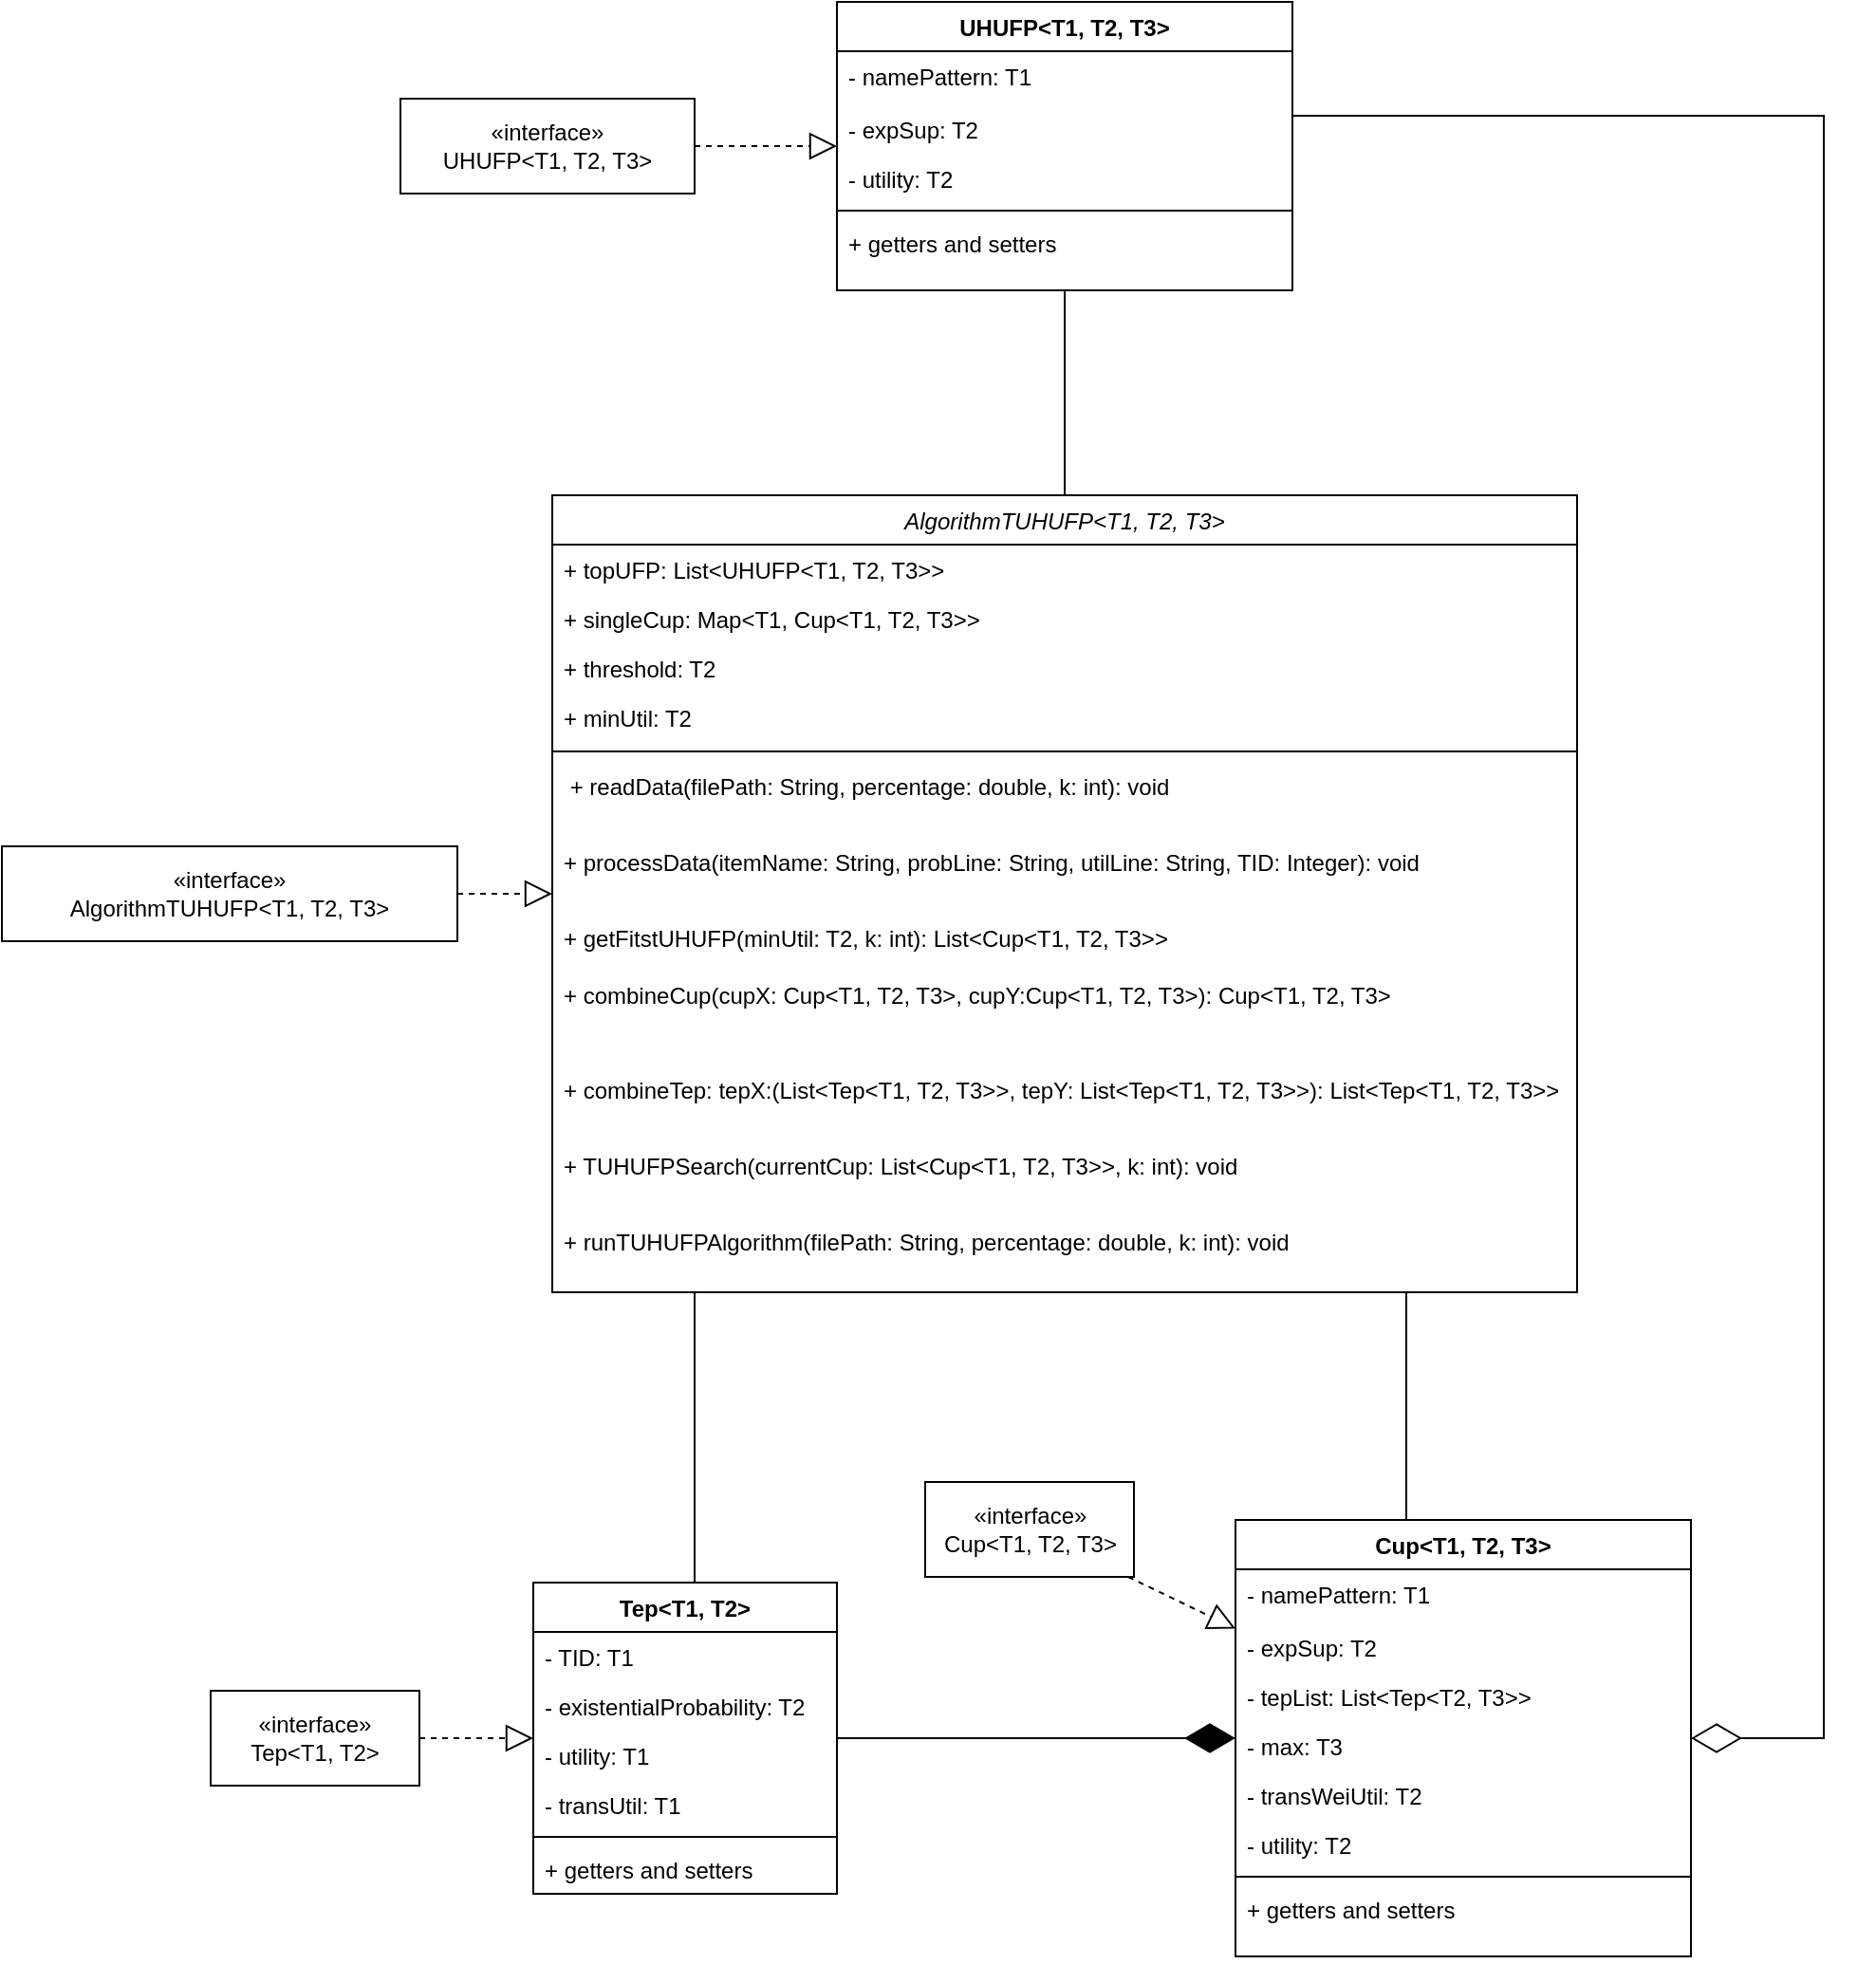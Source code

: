 <mxfile version="24.2.0" type="device">
  <diagram id="zzE5IMVFrptgevt5xRGC" name="Trang-2">
    <mxGraphModel dx="3404" dy="2111" grid="1" gridSize="10" guides="1" tooltips="1" connect="1" arrows="1" fold="1" page="1" pageScale="1" pageWidth="827" pageHeight="1169" math="0" shadow="0">
      <root>
        <mxCell id="0" />
        <mxCell id="1" parent="0" />
        <mxCell id="9r94lsXo7lPriJ6PAVSz-1" value="AlgorithmTUHUFP&amp;lt;T1, T2, T3&amp;gt;" style="swimlane;fontStyle=2;align=center;verticalAlign=top;childLayout=stackLayout;horizontal=1;startSize=26;horizontalStack=0;resizeParent=1;resizeLast=0;collapsible=1;marginBottom=0;rounded=0;shadow=0;strokeWidth=1;whiteSpace=wrap;html=1;" parent="1" vertex="1">
          <mxGeometry x="-610" y="30" width="540" height="420" as="geometry">
            <mxRectangle x="150" y="120" width="160" height="26" as="alternateBounds" />
          </mxGeometry>
        </mxCell>
        <mxCell id="9r94lsXo7lPriJ6PAVSz-2" value="+ topUFP: List&amp;lt;UHUFP&amp;lt;T1, T2, T3&amp;gt;&amp;gt;" style="text;align=left;verticalAlign=top;spacingLeft=4;spacingRight=4;overflow=hidden;rotatable=0;points=[[0,0.5],[1,0.5]];portConstraint=eastwest;whiteSpace=wrap;html=1;" parent="9r94lsXo7lPriJ6PAVSz-1" vertex="1">
          <mxGeometry y="26" width="540" height="26" as="geometry" />
        </mxCell>
        <mxCell id="9r94lsXo7lPriJ6PAVSz-3" value="+ singleCup: Map&amp;lt;T1, Cup&amp;lt;T1, T2, T3&amp;gt;&amp;gt;" style="text;align=left;verticalAlign=top;spacingLeft=4;spacingRight=4;overflow=hidden;rotatable=0;points=[[0,0.5],[1,0.5]];portConstraint=eastwest;rounded=0;shadow=0;html=1;whiteSpace=wrap;" parent="9r94lsXo7lPriJ6PAVSz-1" vertex="1">
          <mxGeometry y="52" width="540" height="26" as="geometry" />
        </mxCell>
        <mxCell id="9r94lsXo7lPriJ6PAVSz-4" value="+ threshold: T2" style="text;align=left;verticalAlign=top;spacingLeft=4;spacingRight=4;overflow=hidden;rotatable=0;points=[[0,0.5],[1,0.5]];portConstraint=eastwest;rounded=0;shadow=0;html=1;whiteSpace=wrap;" parent="9r94lsXo7lPriJ6PAVSz-1" vertex="1">
          <mxGeometry y="78" width="540" height="26" as="geometry" />
        </mxCell>
        <mxCell id="9r94lsXo7lPriJ6PAVSz-5" value="+ minUtil: T2" style="text;align=left;verticalAlign=top;spacingLeft=4;spacingRight=4;overflow=hidden;rotatable=0;points=[[0,0.5],[1,0.5]];portConstraint=eastwest;rounded=0;shadow=0;html=1;whiteSpace=wrap;" parent="9r94lsXo7lPriJ6PAVSz-1" vertex="1">
          <mxGeometry y="104" width="540" height="26" as="geometry" />
        </mxCell>
        <mxCell id="9r94lsXo7lPriJ6PAVSz-6" value="" style="line;html=1;strokeWidth=1;align=left;verticalAlign=middle;spacingTop=-1;spacingLeft=3;spacingRight=3;rotatable=0;labelPosition=right;points=[];portConstraint=eastwest;whiteSpace=wrap;" parent="9r94lsXo7lPriJ6PAVSz-1" vertex="1">
          <mxGeometry y="130" width="540" height="10" as="geometry" />
        </mxCell>
        <mxCell id="9r94lsXo7lPriJ6PAVSz-7" value=" + readData(filePath: String, percentage: double, k: int): void" style="text;strokeColor=none;fillColor=none;align=left;verticalAlign=top;spacingLeft=4;spacingRight=4;overflow=hidden;rotatable=0;points=[[0,0.5],[1,0.5]];portConstraint=eastwest;whiteSpace=wrap;html=1;" parent="9r94lsXo7lPriJ6PAVSz-1" vertex="1">
          <mxGeometry y="140" width="540" height="40" as="geometry" />
        </mxCell>
        <mxCell id="9r94lsXo7lPriJ6PAVSz-8" value="+ processData(itemName: String, probLine: String, utilLine: String, TID: Integer): void" style="text;strokeColor=none;fillColor=none;align=left;verticalAlign=top;spacingLeft=4;spacingRight=4;overflow=hidden;rotatable=0;points=[[0,0.5],[1,0.5]];portConstraint=eastwest;whiteSpace=wrap;html=1;" parent="9r94lsXo7lPriJ6PAVSz-1" vertex="1">
          <mxGeometry y="180" width="540" height="40" as="geometry" />
        </mxCell>
        <mxCell id="9r94lsXo7lPriJ6PAVSz-9" value="+ getFitstUHUFP(minUtil: T2, k: int): List&amp;lt;Cup&amp;lt;T1, T2, T3&amp;gt;&amp;gt;" style="text;strokeColor=none;fillColor=none;align=left;verticalAlign=top;spacingLeft=4;spacingRight=4;overflow=hidden;rotatable=0;points=[[0,0.5],[1,0.5]];portConstraint=eastwest;whiteSpace=wrap;html=1;" parent="9r94lsXo7lPriJ6PAVSz-1" vertex="1">
          <mxGeometry y="220" width="540" height="30" as="geometry" />
        </mxCell>
        <mxCell id="9r94lsXo7lPriJ6PAVSz-10" value="+ combineCup(cupX: Cup&amp;lt;T1, T2, T3&amp;gt;, cupY:Cup&amp;lt;T1, T2, T3&amp;gt;): Cup&amp;lt;T1, T2, T3&amp;gt;" style="text;strokeColor=none;fillColor=none;align=left;verticalAlign=top;spacingLeft=4;spacingRight=4;overflow=hidden;rotatable=0;points=[[0,0.5],[1,0.5]];portConstraint=eastwest;whiteSpace=wrap;html=1;" parent="9r94lsXo7lPriJ6PAVSz-1" vertex="1">
          <mxGeometry y="250" width="540" height="50" as="geometry" />
        </mxCell>
        <mxCell id="9r94lsXo7lPriJ6PAVSz-11" value="+ combineTep: tepX:(List&amp;lt;Tep&amp;lt;T1, T2, T3&amp;gt;&amp;gt;, tepY: List&amp;lt;Tep&amp;lt;T1, T2, T3&amp;gt;&amp;gt;): List&amp;lt;Tep&amp;lt;T1, T2, T3&amp;gt;&amp;gt;" style="text;strokeColor=none;fillColor=none;align=left;verticalAlign=top;spacingLeft=4;spacingRight=4;overflow=hidden;rotatable=0;points=[[0,0.5],[1,0.5]];portConstraint=eastwest;whiteSpace=wrap;html=1;" parent="9r94lsXo7lPriJ6PAVSz-1" vertex="1">
          <mxGeometry y="300" width="540" height="40" as="geometry" />
        </mxCell>
        <mxCell id="9r94lsXo7lPriJ6PAVSz-12" value="+ TUHUFPSearch(currentCup: List&amp;lt;Cup&amp;lt;T1, T2, T3&amp;gt;&amp;gt;, k: int): void" style="text;strokeColor=none;fillColor=none;align=left;verticalAlign=top;spacingLeft=4;spacingRight=4;overflow=hidden;rotatable=0;points=[[0,0.5],[1,0.5]];portConstraint=eastwest;whiteSpace=wrap;html=1;" parent="9r94lsXo7lPriJ6PAVSz-1" vertex="1">
          <mxGeometry y="340" width="540" height="40" as="geometry" />
        </mxCell>
        <mxCell id="9r94lsXo7lPriJ6PAVSz-13" value="+ runTUHUFPAlgorithm(filePath: String, percentage: double, k: int): void" style="text;strokeColor=none;fillColor=none;align=left;verticalAlign=top;spacingLeft=4;spacingRight=4;overflow=hidden;rotatable=0;points=[[0,0.5],[1,0.5]];portConstraint=eastwest;whiteSpace=wrap;html=1;" parent="9r94lsXo7lPriJ6PAVSz-1" vertex="1">
          <mxGeometry y="380" width="540" height="40" as="geometry" />
        </mxCell>
        <mxCell id="9r94lsXo7lPriJ6PAVSz-14" value="Cup&amp;lt;T1, T2, T3&amp;gt;" style="swimlane;fontStyle=1;align=center;verticalAlign=top;childLayout=stackLayout;horizontal=1;startSize=26;horizontalStack=0;resizeParent=1;resizeParentMax=0;resizeLast=0;collapsible=1;marginBottom=0;whiteSpace=wrap;html=1;" parent="1" vertex="1">
          <mxGeometry x="-250" y="570" width="240" height="230" as="geometry" />
        </mxCell>
        <mxCell id="9r94lsXo7lPriJ6PAVSz-15" value="- namePattern: T1" style="text;strokeColor=none;fillColor=none;align=left;verticalAlign=top;spacingLeft=4;spacingRight=4;overflow=hidden;rotatable=0;points=[[0,0.5],[1,0.5]];portConstraint=eastwest;whiteSpace=wrap;html=1;" parent="9r94lsXo7lPriJ6PAVSz-14" vertex="1">
          <mxGeometry y="26" width="240" height="28" as="geometry" />
        </mxCell>
        <mxCell id="9r94lsXo7lPriJ6PAVSz-16" value="- expSup: T2" style="text;strokeColor=none;fillColor=none;align=left;verticalAlign=top;spacingLeft=4;spacingRight=4;overflow=hidden;rotatable=0;points=[[0,0.5],[1,0.5]];portConstraint=eastwest;whiteSpace=wrap;html=1;" parent="9r94lsXo7lPriJ6PAVSz-14" vertex="1">
          <mxGeometry y="54" width="240" height="26" as="geometry" />
        </mxCell>
        <mxCell id="9r94lsXo7lPriJ6PAVSz-17" value="- tepList: List&amp;lt;Tep&amp;lt;T2, T3&amp;gt;&amp;gt;" style="text;strokeColor=none;fillColor=none;align=left;verticalAlign=top;spacingLeft=4;spacingRight=4;overflow=hidden;rotatable=0;points=[[0,0.5],[1,0.5]];portConstraint=eastwest;whiteSpace=wrap;html=1;" parent="9r94lsXo7lPriJ6PAVSz-14" vertex="1">
          <mxGeometry y="80" width="240" height="26" as="geometry" />
        </mxCell>
        <mxCell id="9r94lsXo7lPriJ6PAVSz-18" value="- max: T3" style="text;strokeColor=none;fillColor=none;align=left;verticalAlign=top;spacingLeft=4;spacingRight=4;overflow=hidden;rotatable=0;points=[[0,0.5],[1,0.5]];portConstraint=eastwest;whiteSpace=wrap;html=1;" parent="9r94lsXo7lPriJ6PAVSz-14" vertex="1">
          <mxGeometry y="106" width="240" height="26" as="geometry" />
        </mxCell>
        <mxCell id="9r94lsXo7lPriJ6PAVSz-19" value="- transWeiUtil: T2" style="text;strokeColor=none;fillColor=none;align=left;verticalAlign=top;spacingLeft=4;spacingRight=4;overflow=hidden;rotatable=0;points=[[0,0.5],[1,0.5]];portConstraint=eastwest;whiteSpace=wrap;html=1;" parent="9r94lsXo7lPriJ6PAVSz-14" vertex="1">
          <mxGeometry y="132" width="240" height="26" as="geometry" />
        </mxCell>
        <mxCell id="9r94lsXo7lPriJ6PAVSz-20" value="- utility: T2" style="text;strokeColor=none;fillColor=none;align=left;verticalAlign=top;spacingLeft=4;spacingRight=4;overflow=hidden;rotatable=0;points=[[0,0.5],[1,0.5]];portConstraint=eastwest;whiteSpace=wrap;html=1;" parent="9r94lsXo7lPriJ6PAVSz-14" vertex="1">
          <mxGeometry y="158" width="240" height="26" as="geometry" />
        </mxCell>
        <mxCell id="9r94lsXo7lPriJ6PAVSz-21" value="" style="line;strokeWidth=1;fillColor=none;align=left;verticalAlign=middle;spacingTop=-1;spacingLeft=3;spacingRight=3;rotatable=0;labelPosition=right;points=[];portConstraint=eastwest;strokeColor=inherit;whiteSpace=wrap;html=1;" parent="9r94lsXo7lPriJ6PAVSz-14" vertex="1">
          <mxGeometry y="184" width="240" height="8" as="geometry" />
        </mxCell>
        <mxCell id="9r94lsXo7lPriJ6PAVSz-22" value="+ getters and setters" style="text;strokeColor=none;fillColor=none;align=left;verticalAlign=top;spacingLeft=4;spacingRight=4;overflow=hidden;rotatable=0;points=[[0,0.5],[1,0.5]];portConstraint=eastwest;whiteSpace=wrap;html=1;" parent="9r94lsXo7lPriJ6PAVSz-14" vertex="1">
          <mxGeometry y="192" width="240" height="38" as="geometry" />
        </mxCell>
        <mxCell id="9r94lsXo7lPriJ6PAVSz-23" value="Tep&amp;lt;T1, T2&amp;gt;" style="swimlane;fontStyle=1;align=center;verticalAlign=top;childLayout=stackLayout;horizontal=1;startSize=26;horizontalStack=0;resizeParent=1;resizeParentMax=0;resizeLast=0;collapsible=1;marginBottom=0;whiteSpace=wrap;html=1;" parent="1" vertex="1">
          <mxGeometry x="-620" y="603" width="160" height="164" as="geometry" />
        </mxCell>
        <mxCell id="9r94lsXo7lPriJ6PAVSz-24" value="- TID: T1" style="text;strokeColor=none;fillColor=none;align=left;verticalAlign=top;spacingLeft=4;spacingRight=4;overflow=hidden;rotatable=0;points=[[0,0.5],[1,0.5]];portConstraint=eastwest;whiteSpace=wrap;html=1;" parent="9r94lsXo7lPriJ6PAVSz-23" vertex="1">
          <mxGeometry y="26" width="160" height="26" as="geometry" />
        </mxCell>
        <mxCell id="9r94lsXo7lPriJ6PAVSz-25" value="- existentialProbability: T2" style="text;strokeColor=none;fillColor=none;align=left;verticalAlign=top;spacingLeft=4;spacingRight=4;overflow=hidden;rotatable=0;points=[[0,0.5],[1,0.5]];portConstraint=eastwest;whiteSpace=wrap;html=1;" parent="9r94lsXo7lPriJ6PAVSz-23" vertex="1">
          <mxGeometry y="52" width="160" height="26" as="geometry" />
        </mxCell>
        <mxCell id="9r94lsXo7lPriJ6PAVSz-26" value="- utility: T1" style="text;strokeColor=none;fillColor=none;align=left;verticalAlign=top;spacingLeft=4;spacingRight=4;overflow=hidden;rotatable=0;points=[[0,0.5],[1,0.5]];portConstraint=eastwest;whiteSpace=wrap;html=1;" parent="9r94lsXo7lPriJ6PAVSz-23" vertex="1">
          <mxGeometry y="78" width="160" height="26" as="geometry" />
        </mxCell>
        <mxCell id="9r94lsXo7lPriJ6PAVSz-27" value="- transUtil: T1" style="text;strokeColor=none;fillColor=none;align=left;verticalAlign=top;spacingLeft=4;spacingRight=4;overflow=hidden;rotatable=0;points=[[0,0.5],[1,0.5]];portConstraint=eastwest;whiteSpace=wrap;html=1;" parent="9r94lsXo7lPriJ6PAVSz-23" vertex="1">
          <mxGeometry y="104" width="160" height="26" as="geometry" />
        </mxCell>
        <mxCell id="9r94lsXo7lPriJ6PAVSz-28" value="" style="line;strokeWidth=1;fillColor=none;align=left;verticalAlign=middle;spacingTop=-1;spacingLeft=3;spacingRight=3;rotatable=0;labelPosition=right;points=[];portConstraint=eastwest;strokeColor=inherit;whiteSpace=wrap;html=1;" parent="9r94lsXo7lPriJ6PAVSz-23" vertex="1">
          <mxGeometry y="130" width="160" height="8" as="geometry" />
        </mxCell>
        <mxCell id="9r94lsXo7lPriJ6PAVSz-29" value="+ getters and setters" style="text;strokeColor=none;fillColor=none;align=left;verticalAlign=top;spacingLeft=4;spacingRight=4;overflow=hidden;rotatable=0;points=[[0,0.5],[1,0.5]];portConstraint=eastwest;whiteSpace=wrap;html=1;" parent="9r94lsXo7lPriJ6PAVSz-23" vertex="1">
          <mxGeometry y="138" width="160" height="26" as="geometry" />
        </mxCell>
        <mxCell id="9r94lsXo7lPriJ6PAVSz-30" value="UHUFP&amp;lt;T1, T2, T3&amp;gt;" style="swimlane;fontStyle=1;align=center;verticalAlign=top;childLayout=stackLayout;horizontal=1;startSize=26;horizontalStack=0;resizeParent=1;resizeParentMax=0;resizeLast=0;collapsible=1;marginBottom=0;whiteSpace=wrap;html=1;" parent="1" vertex="1">
          <mxGeometry x="-460" y="-230" width="240" height="152" as="geometry" />
        </mxCell>
        <mxCell id="9r94lsXo7lPriJ6PAVSz-31" value="- namePattern: T1" style="text;strokeColor=none;fillColor=none;align=left;verticalAlign=top;spacingLeft=4;spacingRight=4;overflow=hidden;rotatable=0;points=[[0,0.5],[1,0.5]];portConstraint=eastwest;whiteSpace=wrap;html=1;" parent="9r94lsXo7lPriJ6PAVSz-30" vertex="1">
          <mxGeometry y="26" width="240" height="28" as="geometry" />
        </mxCell>
        <mxCell id="9r94lsXo7lPriJ6PAVSz-32" value="- expSup: T2" style="text;strokeColor=none;fillColor=none;align=left;verticalAlign=top;spacingLeft=4;spacingRight=4;overflow=hidden;rotatable=0;points=[[0,0.5],[1,0.5]];portConstraint=eastwest;whiteSpace=wrap;html=1;" parent="9r94lsXo7lPriJ6PAVSz-30" vertex="1">
          <mxGeometry y="54" width="240" height="26" as="geometry" />
        </mxCell>
        <mxCell id="9r94lsXo7lPriJ6PAVSz-33" value="- utility: T2" style="text;strokeColor=none;fillColor=none;align=left;verticalAlign=top;spacingLeft=4;spacingRight=4;overflow=hidden;rotatable=0;points=[[0,0.5],[1,0.5]];portConstraint=eastwest;whiteSpace=wrap;html=1;" parent="9r94lsXo7lPriJ6PAVSz-30" vertex="1">
          <mxGeometry y="80" width="240" height="26" as="geometry" />
        </mxCell>
        <mxCell id="9r94lsXo7lPriJ6PAVSz-34" value="" style="line;strokeWidth=1;fillColor=none;align=left;verticalAlign=middle;spacingTop=-1;spacingLeft=3;spacingRight=3;rotatable=0;labelPosition=right;points=[];portConstraint=eastwest;strokeColor=inherit;whiteSpace=wrap;html=1;" parent="9r94lsXo7lPriJ6PAVSz-30" vertex="1">
          <mxGeometry y="106" width="240" height="8" as="geometry" />
        </mxCell>
        <mxCell id="9r94lsXo7lPriJ6PAVSz-35" value="+ getters and setters" style="text;strokeColor=none;fillColor=none;align=left;verticalAlign=top;spacingLeft=4;spacingRight=4;overflow=hidden;rotatable=0;points=[[0,0.5],[1,0.5]];portConstraint=eastwest;whiteSpace=wrap;html=1;" parent="9r94lsXo7lPriJ6PAVSz-30" vertex="1">
          <mxGeometry y="114" width="240" height="38" as="geometry" />
        </mxCell>
        <mxCell id="9r94lsXo7lPriJ6PAVSz-38" value="«interface»&lt;br&gt;AlgorithmTUHUFP&amp;lt;T1, T2, T3&amp;gt;" style="whiteSpace=wrap;html=1;" parent="1" vertex="1">
          <mxGeometry x="-900" y="215" width="240" height="50" as="geometry" />
        </mxCell>
        <mxCell id="9r94lsXo7lPriJ6PAVSz-39" value="«interface»&lt;br&gt;Cup&amp;lt;T1, T2, T3&amp;gt;" style="whiteSpace=wrap;html=1;" parent="1" vertex="1">
          <mxGeometry x="-413.5" y="550" width="110" height="50" as="geometry" />
        </mxCell>
        <mxCell id="9r94lsXo7lPriJ6PAVSz-40" value="«interface»&lt;br&gt;Tep&amp;lt;T1, T2&amp;gt;" style="whiteSpace=wrap;html=1;" parent="1" vertex="1">
          <mxGeometry x="-790" y="660" width="110" height="50" as="geometry" />
        </mxCell>
        <mxCell id="9r94lsXo7lPriJ6PAVSz-41" value="«interface»&lt;br&gt;UHUFP&amp;lt;T1, T2, T3&amp;gt;" style="whiteSpace=wrap;html=1;" parent="1" vertex="1">
          <mxGeometry x="-690" y="-179" width="155" height="50" as="geometry" />
        </mxCell>
        <mxCell id="9r94lsXo7lPriJ6PAVSz-46" value="" style="endArrow=none;html=1;rounded=0;strokeColor=default;" parent="1" source="9r94lsXo7lPriJ6PAVSz-1" target="9r94lsXo7lPriJ6PAVSz-35" edge="1">
          <mxGeometry width="50" height="50" relative="1" as="geometry">
            <mxPoint x="-160" y="20" as="sourcePoint" />
            <mxPoint x="-110" y="-30" as="targetPoint" />
          </mxGeometry>
        </mxCell>
        <mxCell id="9r94lsXo7lPriJ6PAVSz-47" value="" style="endArrow=none;html=1;rounded=0;edgeStyle=orthogonalEdgeStyle;endFill=0;strokeWidth=1;endSize=24;startArrow=diamondThin;startFill=0;startSize=24;" parent="1" source="9r94lsXo7lPriJ6PAVSz-14" target="9r94lsXo7lPriJ6PAVSz-30" edge="1">
          <mxGeometry width="50" height="50" relative="1" as="geometry">
            <mxPoint x="394" y="-16.909" as="sourcePoint" />
            <mxPoint x="70.0" y="-230" as="targetPoint" />
            <Array as="points">
              <mxPoint x="60" y="685" />
              <mxPoint x="60" y="-170" />
            </Array>
          </mxGeometry>
        </mxCell>
        <mxCell id="p12DGfh6BRYRceIVmlb2-3" value="" style="endArrow=block;dashed=1;endFill=0;endSize=12;html=1;rounded=0;" edge="1" parent="1" source="9r94lsXo7lPriJ6PAVSz-41" target="9r94lsXo7lPriJ6PAVSz-30">
          <mxGeometry width="160" relative="1" as="geometry">
            <mxPoint x="-670" y="-50" as="sourcePoint" />
            <mxPoint x="-510" y="-50" as="targetPoint" />
          </mxGeometry>
        </mxCell>
        <mxCell id="p12DGfh6BRYRceIVmlb2-4" value="" style="endArrow=block;dashed=1;endFill=0;endSize=12;html=1;rounded=0;" edge="1" parent="1" source="9r94lsXo7lPriJ6PAVSz-38" target="9r94lsXo7lPriJ6PAVSz-1">
          <mxGeometry width="160" relative="1" as="geometry">
            <mxPoint x="-900" y="80" as="sourcePoint" />
            <mxPoint x="-740" y="80" as="targetPoint" />
          </mxGeometry>
        </mxCell>
        <mxCell id="p12DGfh6BRYRceIVmlb2-5" value="" style="endArrow=block;dashed=1;endFill=0;endSize=12;html=1;rounded=0;" edge="1" parent="1" source="9r94lsXo7lPriJ6PAVSz-40" target="9r94lsXo7lPriJ6PAVSz-23">
          <mxGeometry width="160" relative="1" as="geometry">
            <mxPoint x="-820" y="500" as="sourcePoint" />
            <mxPoint x="-660" y="500" as="targetPoint" />
          </mxGeometry>
        </mxCell>
        <mxCell id="p12DGfh6BRYRceIVmlb2-6" value="" style="endArrow=block;dashed=1;endFill=0;endSize=12;html=1;rounded=0;" edge="1" parent="1" source="9r94lsXo7lPriJ6PAVSz-39" target="9r94lsXo7lPriJ6PAVSz-14">
          <mxGeometry width="160" relative="1" as="geometry">
            <mxPoint x="-430" y="720" as="sourcePoint" />
            <mxPoint x="-270" y="720" as="targetPoint" />
          </mxGeometry>
        </mxCell>
        <mxCell id="p12DGfh6BRYRceIVmlb2-7" value="" style="endArrow=diamondThin;endFill=1;endSize=24;html=1;rounded=0;" edge="1" parent="1" source="9r94lsXo7lPriJ6PAVSz-23" target="9r94lsXo7lPriJ6PAVSz-14">
          <mxGeometry width="160" relative="1" as="geometry">
            <mxPoint x="-440" y="790" as="sourcePoint" />
            <mxPoint x="-280" y="790" as="targetPoint" />
          </mxGeometry>
        </mxCell>
        <mxCell id="p12DGfh6BRYRceIVmlb2-8" value="" style="endArrow=none;endFill=0;html=1;rounded=0;edgeStyle=elbowEdgeStyle;" edge="1" parent="1" source="9r94lsXo7lPriJ6PAVSz-23" target="9r94lsXo7lPriJ6PAVSz-1">
          <mxGeometry width="160" relative="1" as="geometry">
            <mxPoint x="-650" y="540" as="sourcePoint" />
            <mxPoint x="-490" y="540" as="targetPoint" />
          </mxGeometry>
        </mxCell>
        <mxCell id="p12DGfh6BRYRceIVmlb2-9" value="" style="endArrow=none;endFill=0;endSize=24;html=1;rounded=0;edgeStyle=elbowEdgeStyle;" edge="1" parent="1" source="9r94lsXo7lPriJ6PAVSz-14" target="9r94lsXo7lPriJ6PAVSz-1">
          <mxGeometry width="160" relative="1" as="geometry">
            <mxPoint x="-220" y="520" as="sourcePoint" />
            <mxPoint x="-60" y="520" as="targetPoint" />
          </mxGeometry>
        </mxCell>
      </root>
    </mxGraphModel>
  </diagram>
</mxfile>
